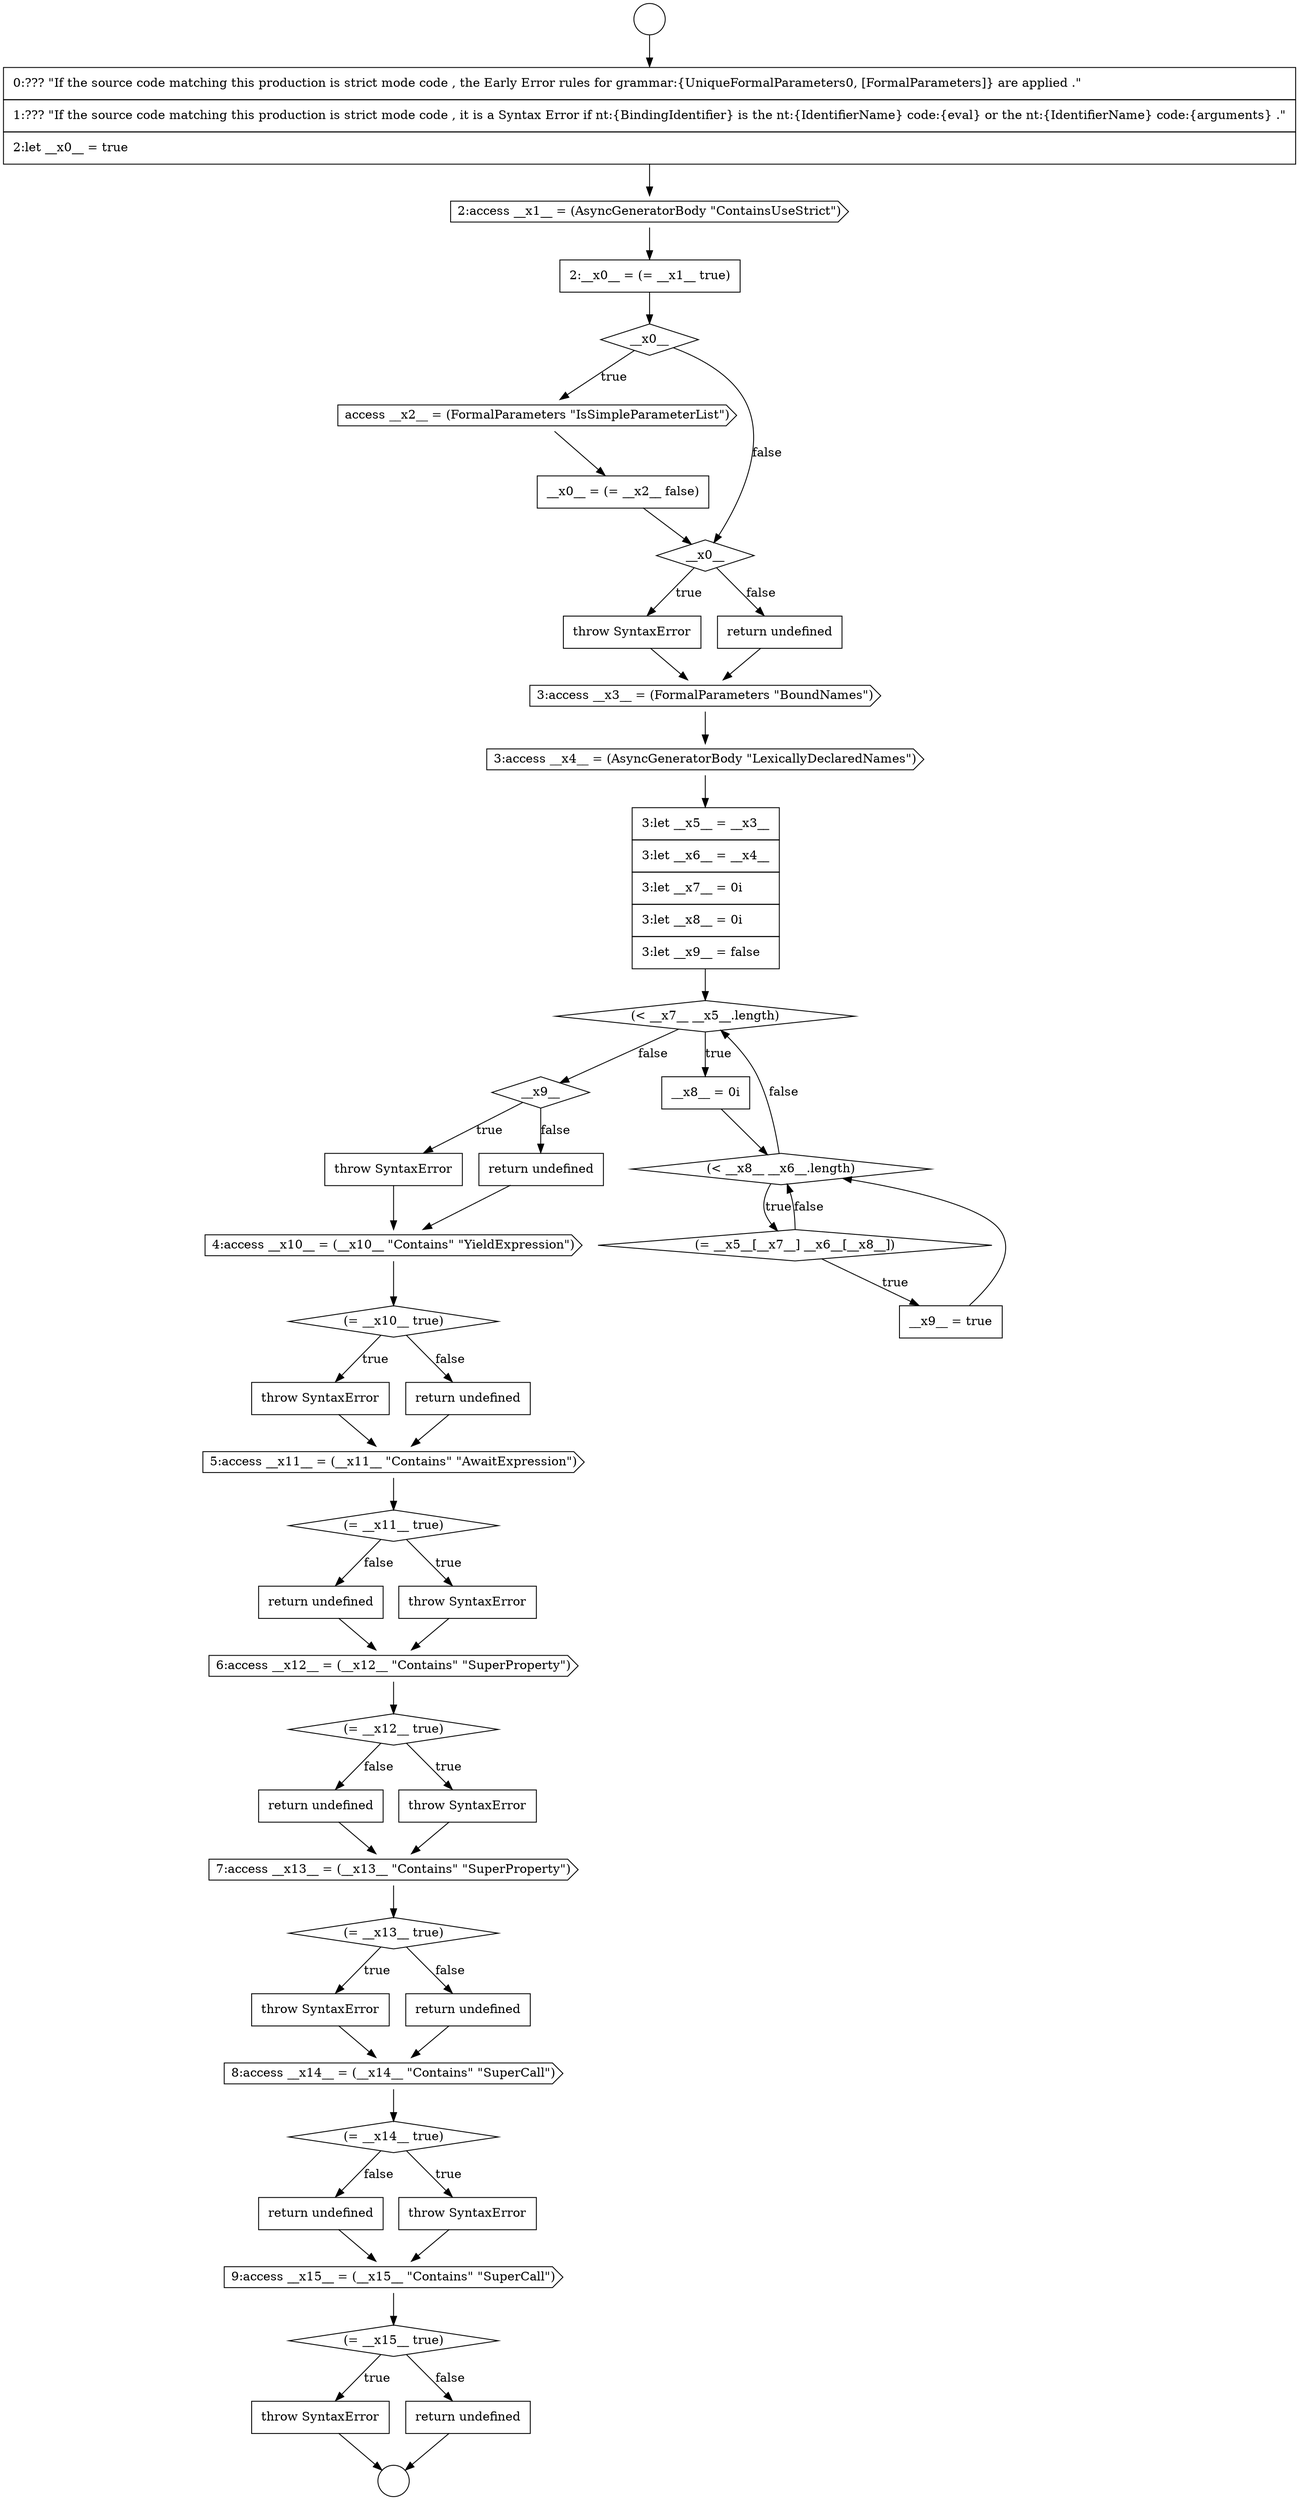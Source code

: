 digraph {
  node19123 [shape=none, margin=0, label=<<font color="black">
    <table border="0" cellborder="1" cellspacing="0" cellpadding="10">
      <tr><td align="left">throw SyntaxError</td></tr>
    </table>
  </font>> color="black" fillcolor="white" style=filled]
  node19108 [shape=none, margin=0, label=<<font color="black">
    <table border="0" cellborder="1" cellspacing="0" cellpadding="10">
      <tr><td align="left">return undefined</td></tr>
    </table>
  </font>> color="black" fillcolor="white" style=filled]
  node19113 [shape=cds, label=<<font color="black">7:access __x13__ = (__x13__ &quot;Contains&quot; &quot;SuperProperty&quot;)</font>> color="black" fillcolor="white" style=filled]
  node19102 [shape=diamond, label=<<font color="black">(= __x10__ true)</font>> color="black" fillcolor="white" style=filled]
  node19082 [shape=cds, label=<<font color="black">2:access __x1__ = (AsyncGeneratorBody &quot;ContainsUseStrict&quot;)</font>> color="black" fillcolor="white" style=filled]
  node19090 [shape=cds, label=<<font color="black">3:access __x3__ = (FormalParameters &quot;BoundNames&quot;)</font>> color="black" fillcolor="white" style=filled]
  node19112 [shape=none, margin=0, label=<<font color="black">
    <table border="0" cellborder="1" cellspacing="0" cellpadding="10">
      <tr><td align="left">return undefined</td></tr>
    </table>
  </font>> color="black" fillcolor="white" style=filled]
  node19121 [shape=cds, label=<<font color="black">9:access __x15__ = (__x15__ &quot;Contains&quot; &quot;SuperCall&quot;)</font>> color="black" fillcolor="white" style=filled]
  node19103 [shape=none, margin=0, label=<<font color="black">
    <table border="0" cellborder="1" cellspacing="0" cellpadding="10">
      <tr><td align="left">throw SyntaxError</td></tr>
    </table>
  </font>> color="black" fillcolor="white" style=filled]
  node19093 [shape=diamond, label=<<font color="black">(&lt; __x7__ __x5__.length)</font>> color="black" fillcolor="white" style=filled]
  node19080 [shape=circle label=" " color="black" fillcolor="white" style=filled]
  node19124 [shape=none, margin=0, label=<<font color="black">
    <table border="0" cellborder="1" cellspacing="0" cellpadding="10">
      <tr><td align="left">return undefined</td></tr>
    </table>
  </font>> color="black" fillcolor="white" style=filled]
  node19079 [shape=circle label=" " color="black" fillcolor="white" style=filled]
  node19101 [shape=cds, label=<<font color="black">4:access __x10__ = (__x10__ &quot;Contains&quot; &quot;YieldExpression&quot;)</font>> color="black" fillcolor="white" style=filled]
  node19117 [shape=cds, label=<<font color="black">8:access __x14__ = (__x14__ &quot;Contains&quot; &quot;SuperCall&quot;)</font>> color="black" fillcolor="white" style=filled]
  node19088 [shape=none, margin=0, label=<<font color="black">
    <table border="0" cellborder="1" cellspacing="0" cellpadding="10">
      <tr><td align="left">throw SyntaxError</td></tr>
    </table>
  </font>> color="black" fillcolor="white" style=filled]
  node19081 [shape=none, margin=0, label=<<font color="black">
    <table border="0" cellborder="1" cellspacing="0" cellpadding="10">
      <tr><td align="left">0:??? &quot;If the source code matching this production is strict mode code , the Early Error rules for grammar:{UniqueFormalParameters0, [FormalParameters]} are applied .&quot;</td></tr>
      <tr><td align="left">1:??? &quot;If the source code matching this production is strict mode code , it is a Syntax Error if nt:{BindingIdentifier} is the nt:{IdentifierName} code:{eval} or the nt:{IdentifierName} code:{arguments} .&quot;</td></tr>
      <tr><td align="left">2:let __x0__ = true</td></tr>
    </table>
  </font>> color="black" fillcolor="white" style=filled]
  node19110 [shape=diamond, label=<<font color="black">(= __x12__ true)</font>> color="black" fillcolor="white" style=filled]
  node19098 [shape=diamond, label=<<font color="black">__x9__</font>> color="black" fillcolor="white" style=filled]
  node19091 [shape=cds, label=<<font color="black">3:access __x4__ = (AsyncGeneratorBody &quot;LexicallyDeclaredNames&quot;)</font>> color="black" fillcolor="white" style=filled]
  node19120 [shape=none, margin=0, label=<<font color="black">
    <table border="0" cellborder="1" cellspacing="0" cellpadding="10">
      <tr><td align="left">return undefined</td></tr>
    </table>
  </font>> color="black" fillcolor="white" style=filled]
  node19084 [shape=diamond, label=<<font color="black">__x0__</font>> color="black" fillcolor="white" style=filled]
  node19095 [shape=diamond, label=<<font color="black">(&lt; __x8__ __x6__.length)</font>> color="black" fillcolor="white" style=filled]
  node19085 [shape=cds, label=<<font color="black">access __x2__ = (FormalParameters &quot;IsSimpleParameterList&quot;)</font>> color="black" fillcolor="white" style=filled]
  node19099 [shape=none, margin=0, label=<<font color="black">
    <table border="0" cellborder="1" cellspacing="0" cellpadding="10">
      <tr><td align="left">throw SyntaxError</td></tr>
    </table>
  </font>> color="black" fillcolor="white" style=filled]
  node19122 [shape=diamond, label=<<font color="black">(= __x15__ true)</font>> color="black" fillcolor="white" style=filled]
  node19114 [shape=diamond, label=<<font color="black">(= __x13__ true)</font>> color="black" fillcolor="white" style=filled]
  node19094 [shape=none, margin=0, label=<<font color="black">
    <table border="0" cellborder="1" cellspacing="0" cellpadding="10">
      <tr><td align="left">__x8__ = 0i</td></tr>
    </table>
  </font>> color="black" fillcolor="white" style=filled]
  node19107 [shape=none, margin=0, label=<<font color="black">
    <table border="0" cellborder="1" cellspacing="0" cellpadding="10">
      <tr><td align="left">throw SyntaxError</td></tr>
    </table>
  </font>> color="black" fillcolor="white" style=filled]
  node19086 [shape=none, margin=0, label=<<font color="black">
    <table border="0" cellborder="1" cellspacing="0" cellpadding="10">
      <tr><td align="left">__x0__ = (= __x2__ false)</td></tr>
    </table>
  </font>> color="black" fillcolor="white" style=filled]
  node19083 [shape=none, margin=0, label=<<font color="black">
    <table border="0" cellborder="1" cellspacing="0" cellpadding="10">
      <tr><td align="left">2:__x0__ = (= __x1__ true)</td></tr>
    </table>
  </font>> color="black" fillcolor="white" style=filled]
  node19089 [shape=none, margin=0, label=<<font color="black">
    <table border="0" cellborder="1" cellspacing="0" cellpadding="10">
      <tr><td align="left">return undefined</td></tr>
    </table>
  </font>> color="black" fillcolor="white" style=filled]
  node19118 [shape=diamond, label=<<font color="black">(= __x14__ true)</font>> color="black" fillcolor="white" style=filled]
  node19106 [shape=diamond, label=<<font color="black">(= __x11__ true)</font>> color="black" fillcolor="white" style=filled]
  node19115 [shape=none, margin=0, label=<<font color="black">
    <table border="0" cellborder="1" cellspacing="0" cellpadding="10">
      <tr><td align="left">throw SyntaxError</td></tr>
    </table>
  </font>> color="black" fillcolor="white" style=filled]
  node19104 [shape=none, margin=0, label=<<font color="black">
    <table border="0" cellborder="1" cellspacing="0" cellpadding="10">
      <tr><td align="left">return undefined</td></tr>
    </table>
  </font>> color="black" fillcolor="white" style=filled]
  node19111 [shape=none, margin=0, label=<<font color="black">
    <table border="0" cellborder="1" cellspacing="0" cellpadding="10">
      <tr><td align="left">throw SyntaxError</td></tr>
    </table>
  </font>> color="black" fillcolor="white" style=filled]
  node19097 [shape=none, margin=0, label=<<font color="black">
    <table border="0" cellborder="1" cellspacing="0" cellpadding="10">
      <tr><td align="left">__x9__ = true</td></tr>
    </table>
  </font>> color="black" fillcolor="white" style=filled]
  node19087 [shape=diamond, label=<<font color="black">__x0__</font>> color="black" fillcolor="white" style=filled]
  node19092 [shape=none, margin=0, label=<<font color="black">
    <table border="0" cellborder="1" cellspacing="0" cellpadding="10">
      <tr><td align="left">3:let __x5__ = __x3__</td></tr>
      <tr><td align="left">3:let __x6__ = __x4__</td></tr>
      <tr><td align="left">3:let __x7__ = 0i</td></tr>
      <tr><td align="left">3:let __x8__ = 0i</td></tr>
      <tr><td align="left">3:let __x9__ = false</td></tr>
    </table>
  </font>> color="black" fillcolor="white" style=filled]
  node19109 [shape=cds, label=<<font color="black">6:access __x12__ = (__x12__ &quot;Contains&quot; &quot;SuperProperty&quot;)</font>> color="black" fillcolor="white" style=filled]
  node19096 [shape=diamond, label=<<font color="black">(= __x5__[__x7__] __x6__[__x8__])</font>> color="black" fillcolor="white" style=filled]
  node19105 [shape=cds, label=<<font color="black">5:access __x11__ = (__x11__ &quot;Contains&quot; &quot;AwaitExpression&quot;)</font>> color="black" fillcolor="white" style=filled]
  node19119 [shape=none, margin=0, label=<<font color="black">
    <table border="0" cellborder="1" cellspacing="0" cellpadding="10">
      <tr><td align="left">throw SyntaxError</td></tr>
    </table>
  </font>> color="black" fillcolor="white" style=filled]
  node19116 [shape=none, margin=0, label=<<font color="black">
    <table border="0" cellborder="1" cellspacing="0" cellpadding="10">
      <tr><td align="left">return undefined</td></tr>
    </table>
  </font>> color="black" fillcolor="white" style=filled]
  node19100 [shape=none, margin=0, label=<<font color="black">
    <table border="0" cellborder="1" cellspacing="0" cellpadding="10">
      <tr><td align="left">return undefined</td></tr>
    </table>
  </font>> color="black" fillcolor="white" style=filled]
  node19092 -> node19093 [ color="black"]
  node19081 -> node19082 [ color="black"]
  node19099 -> node19101 [ color="black"]
  node19109 -> node19110 [ color="black"]
  node19106 -> node19107 [label=<<font color="black">true</font>> color="black"]
  node19106 -> node19108 [label=<<font color="black">false</font>> color="black"]
  node19100 -> node19101 [ color="black"]
  node19113 -> node19114 [ color="black"]
  node19095 -> node19096 [label=<<font color="black">true</font>> color="black"]
  node19095 -> node19093 [label=<<font color="black">false</font>> color="black"]
  node19121 -> node19122 [ color="black"]
  node19083 -> node19084 [ color="black"]
  node19097 -> node19095 [ color="black"]
  node19120 -> node19121 [ color="black"]
  node19086 -> node19087 [ color="black"]
  node19084 -> node19085 [label=<<font color="black">true</font>> color="black"]
  node19084 -> node19087 [label=<<font color="black">false</font>> color="black"]
  node19090 -> node19091 [ color="black"]
  node19105 -> node19106 [ color="black"]
  node19114 -> node19115 [label=<<font color="black">true</font>> color="black"]
  node19114 -> node19116 [label=<<font color="black">false</font>> color="black"]
  node19085 -> node19086 [ color="black"]
  node19111 -> node19113 [ color="black"]
  node19088 -> node19090 [ color="black"]
  node19103 -> node19105 [ color="black"]
  node19087 -> node19088 [label=<<font color="black">true</font>> color="black"]
  node19087 -> node19089 [label=<<font color="black">false</font>> color="black"]
  node19091 -> node19092 [ color="black"]
  node19108 -> node19109 [ color="black"]
  node19082 -> node19083 [ color="black"]
  node19101 -> node19102 [ color="black"]
  node19116 -> node19117 [ color="black"]
  node19110 -> node19111 [label=<<font color="black">true</font>> color="black"]
  node19110 -> node19112 [label=<<font color="black">false</font>> color="black"]
  node19102 -> node19103 [label=<<font color="black">true</font>> color="black"]
  node19102 -> node19104 [label=<<font color="black">false</font>> color="black"]
  node19119 -> node19121 [ color="black"]
  node19093 -> node19094 [label=<<font color="black">true</font>> color="black"]
  node19093 -> node19098 [label=<<font color="black">false</font>> color="black"]
  node19123 -> node19080 [ color="black"]
  node19122 -> node19123 [label=<<font color="black">true</font>> color="black"]
  node19122 -> node19124 [label=<<font color="black">false</font>> color="black"]
  node19112 -> node19113 [ color="black"]
  node19104 -> node19105 [ color="black"]
  node19124 -> node19080 [ color="black"]
  node19079 -> node19081 [ color="black"]
  node19117 -> node19118 [ color="black"]
  node19098 -> node19099 [label=<<font color="black">true</font>> color="black"]
  node19098 -> node19100 [label=<<font color="black">false</font>> color="black"]
  node19096 -> node19097 [label=<<font color="black">true</font>> color="black"]
  node19096 -> node19095 [label=<<font color="black">false</font>> color="black"]
  node19107 -> node19109 [ color="black"]
  node19118 -> node19119 [label=<<font color="black">true</font>> color="black"]
  node19118 -> node19120 [label=<<font color="black">false</font>> color="black"]
  node19089 -> node19090 [ color="black"]
  node19094 -> node19095 [ color="black"]
  node19115 -> node19117 [ color="black"]
}

